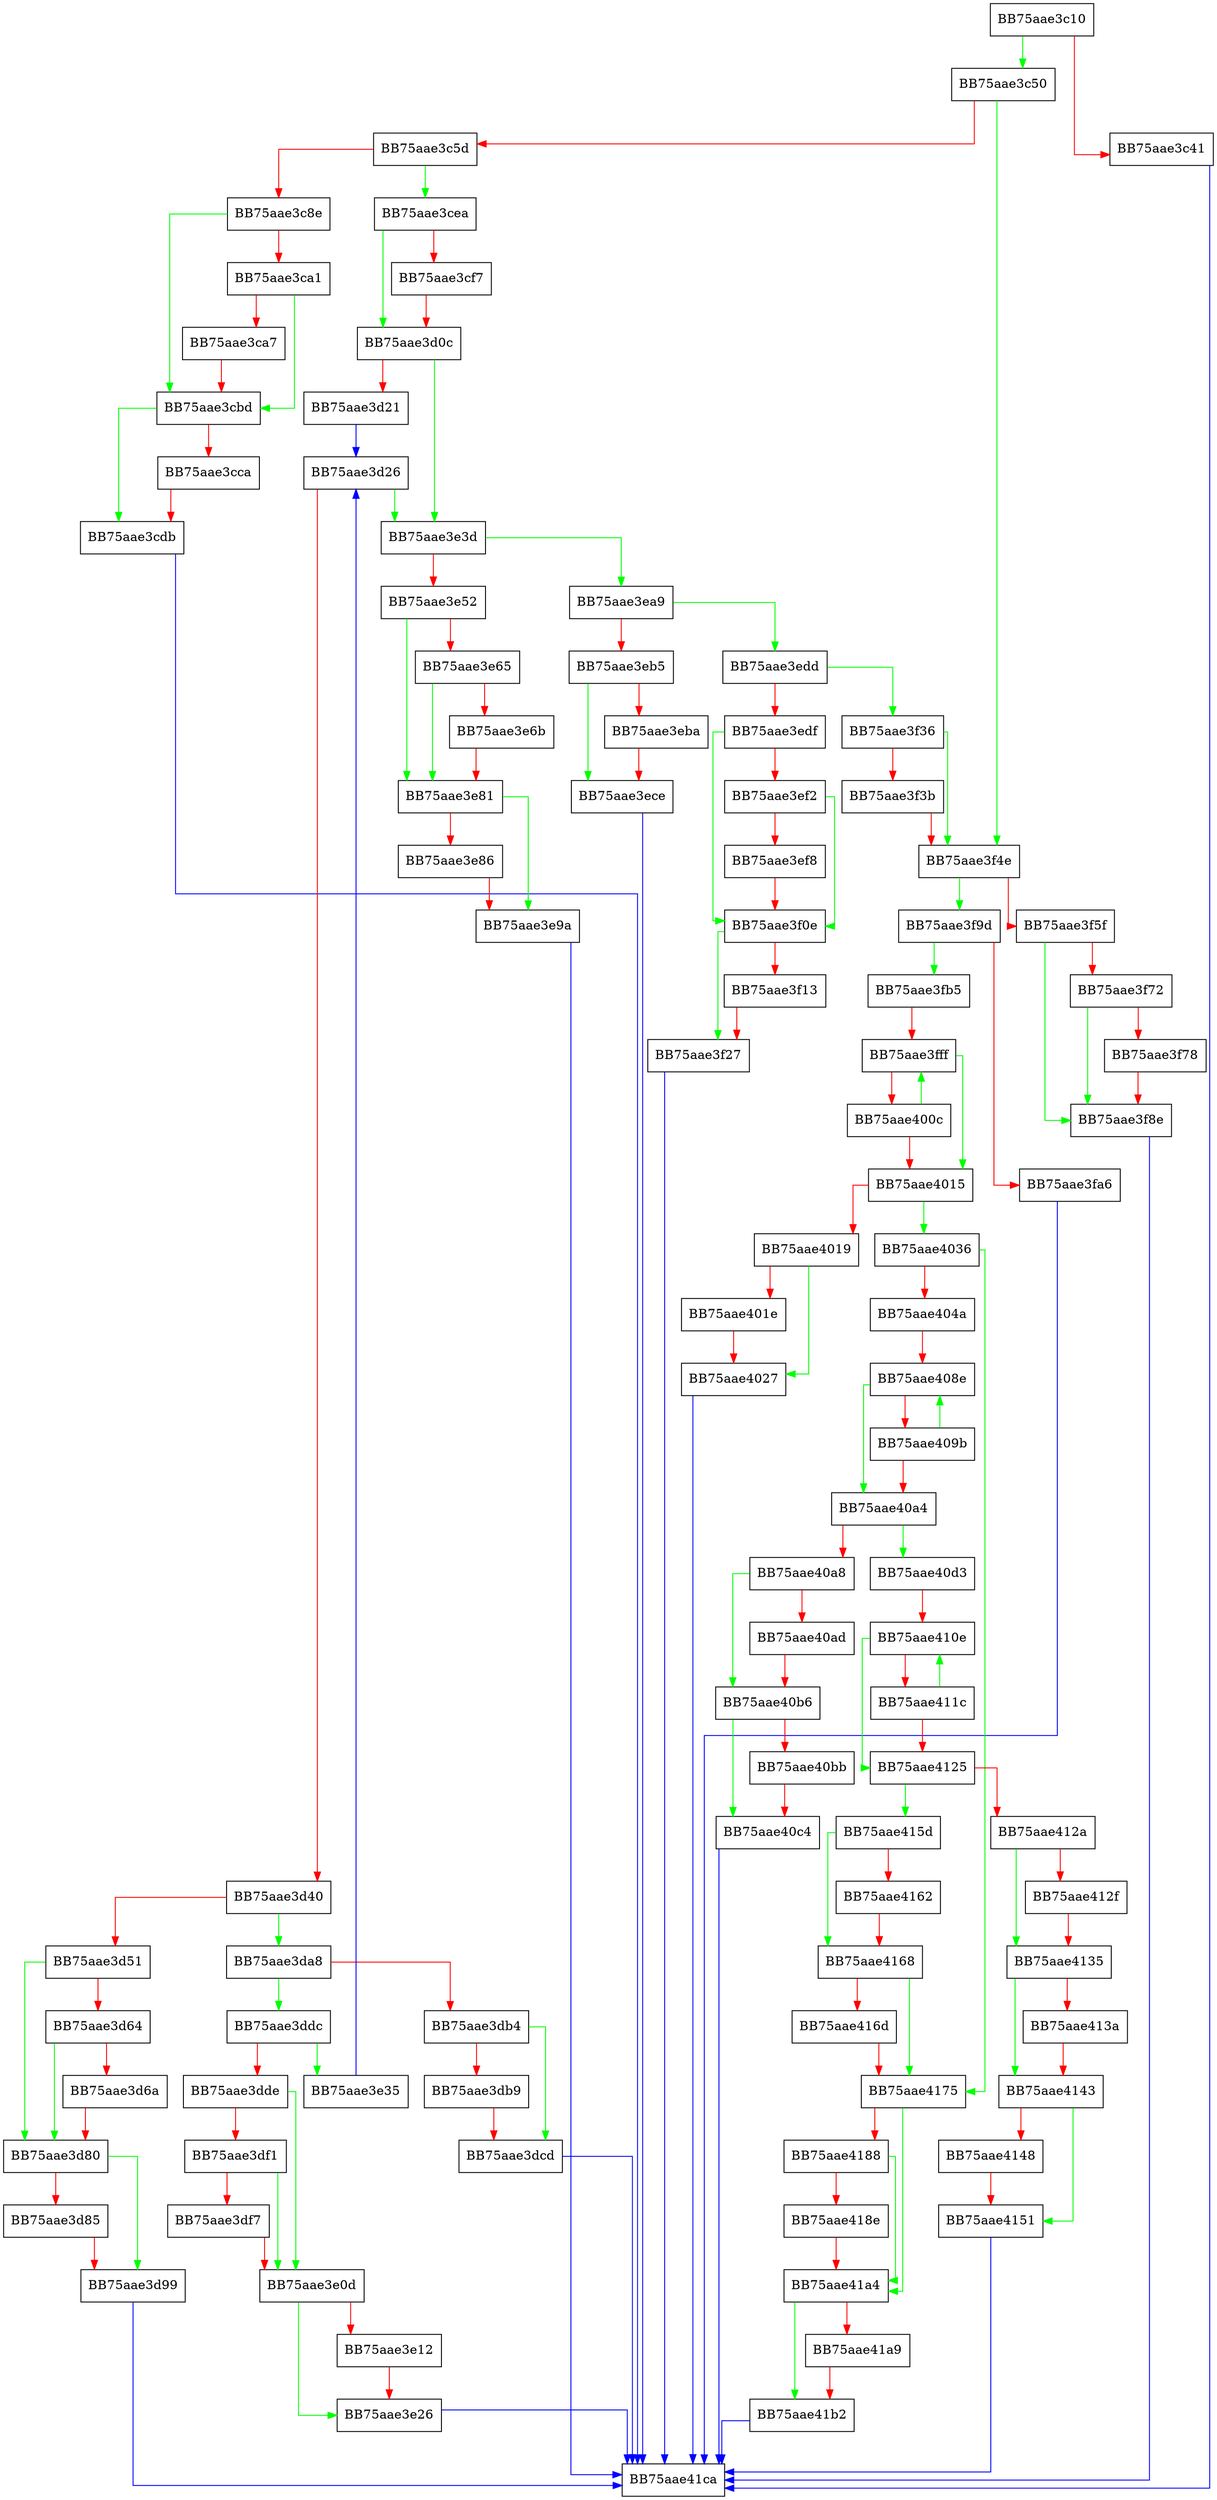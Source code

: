 digraph FpChainIsTrusted {
  node [shape="box"];
  graph [splines=ortho];
  BB75aae3c10 -> BB75aae3c50 [color="green"];
  BB75aae3c10 -> BB75aae3c41 [color="red"];
  BB75aae3c41 -> BB75aae41ca [color="blue"];
  BB75aae3c50 -> BB75aae3f4e [color="green"];
  BB75aae3c50 -> BB75aae3c5d [color="red"];
  BB75aae3c5d -> BB75aae3cea [color="green"];
  BB75aae3c5d -> BB75aae3c8e [color="red"];
  BB75aae3c8e -> BB75aae3cbd [color="green"];
  BB75aae3c8e -> BB75aae3ca1 [color="red"];
  BB75aae3ca1 -> BB75aae3cbd [color="green"];
  BB75aae3ca1 -> BB75aae3ca7 [color="red"];
  BB75aae3ca7 -> BB75aae3cbd [color="red"];
  BB75aae3cbd -> BB75aae3cdb [color="green"];
  BB75aae3cbd -> BB75aae3cca [color="red"];
  BB75aae3cca -> BB75aae3cdb [color="red"];
  BB75aae3cdb -> BB75aae41ca [color="blue"];
  BB75aae3cea -> BB75aae3d0c [color="green"];
  BB75aae3cea -> BB75aae3cf7 [color="red"];
  BB75aae3cf7 -> BB75aae3d0c [color="red"];
  BB75aae3d0c -> BB75aae3e3d [color="green"];
  BB75aae3d0c -> BB75aae3d21 [color="red"];
  BB75aae3d21 -> BB75aae3d26 [color="blue"];
  BB75aae3d26 -> BB75aae3e3d [color="green"];
  BB75aae3d26 -> BB75aae3d40 [color="red"];
  BB75aae3d40 -> BB75aae3da8 [color="green"];
  BB75aae3d40 -> BB75aae3d51 [color="red"];
  BB75aae3d51 -> BB75aae3d80 [color="green"];
  BB75aae3d51 -> BB75aae3d64 [color="red"];
  BB75aae3d64 -> BB75aae3d80 [color="green"];
  BB75aae3d64 -> BB75aae3d6a [color="red"];
  BB75aae3d6a -> BB75aae3d80 [color="red"];
  BB75aae3d80 -> BB75aae3d99 [color="green"];
  BB75aae3d80 -> BB75aae3d85 [color="red"];
  BB75aae3d85 -> BB75aae3d99 [color="red"];
  BB75aae3d99 -> BB75aae41ca [color="blue"];
  BB75aae3da8 -> BB75aae3ddc [color="green"];
  BB75aae3da8 -> BB75aae3db4 [color="red"];
  BB75aae3db4 -> BB75aae3dcd [color="green"];
  BB75aae3db4 -> BB75aae3db9 [color="red"];
  BB75aae3db9 -> BB75aae3dcd [color="red"];
  BB75aae3dcd -> BB75aae41ca [color="blue"];
  BB75aae3ddc -> BB75aae3e35 [color="green"];
  BB75aae3ddc -> BB75aae3dde [color="red"];
  BB75aae3dde -> BB75aae3e0d [color="green"];
  BB75aae3dde -> BB75aae3df1 [color="red"];
  BB75aae3df1 -> BB75aae3e0d [color="green"];
  BB75aae3df1 -> BB75aae3df7 [color="red"];
  BB75aae3df7 -> BB75aae3e0d [color="red"];
  BB75aae3e0d -> BB75aae3e26 [color="green"];
  BB75aae3e0d -> BB75aae3e12 [color="red"];
  BB75aae3e12 -> BB75aae3e26 [color="red"];
  BB75aae3e26 -> BB75aae41ca [color="blue"];
  BB75aae3e35 -> BB75aae3d26 [color="blue"];
  BB75aae3e3d -> BB75aae3ea9 [color="green"];
  BB75aae3e3d -> BB75aae3e52 [color="red"];
  BB75aae3e52 -> BB75aae3e81 [color="green"];
  BB75aae3e52 -> BB75aae3e65 [color="red"];
  BB75aae3e65 -> BB75aae3e81 [color="green"];
  BB75aae3e65 -> BB75aae3e6b [color="red"];
  BB75aae3e6b -> BB75aae3e81 [color="red"];
  BB75aae3e81 -> BB75aae3e9a [color="green"];
  BB75aae3e81 -> BB75aae3e86 [color="red"];
  BB75aae3e86 -> BB75aae3e9a [color="red"];
  BB75aae3e9a -> BB75aae41ca [color="blue"];
  BB75aae3ea9 -> BB75aae3edd [color="green"];
  BB75aae3ea9 -> BB75aae3eb5 [color="red"];
  BB75aae3eb5 -> BB75aae3ece [color="green"];
  BB75aae3eb5 -> BB75aae3eba [color="red"];
  BB75aae3eba -> BB75aae3ece [color="red"];
  BB75aae3ece -> BB75aae41ca [color="blue"];
  BB75aae3edd -> BB75aae3f36 [color="green"];
  BB75aae3edd -> BB75aae3edf [color="red"];
  BB75aae3edf -> BB75aae3f0e [color="green"];
  BB75aae3edf -> BB75aae3ef2 [color="red"];
  BB75aae3ef2 -> BB75aae3f0e [color="green"];
  BB75aae3ef2 -> BB75aae3ef8 [color="red"];
  BB75aae3ef8 -> BB75aae3f0e [color="red"];
  BB75aae3f0e -> BB75aae3f27 [color="green"];
  BB75aae3f0e -> BB75aae3f13 [color="red"];
  BB75aae3f13 -> BB75aae3f27 [color="red"];
  BB75aae3f27 -> BB75aae41ca [color="blue"];
  BB75aae3f36 -> BB75aae3f4e [color="green"];
  BB75aae3f36 -> BB75aae3f3b [color="red"];
  BB75aae3f3b -> BB75aae3f4e [color="red"];
  BB75aae3f4e -> BB75aae3f9d [color="green"];
  BB75aae3f4e -> BB75aae3f5f [color="red"];
  BB75aae3f5f -> BB75aae3f8e [color="green"];
  BB75aae3f5f -> BB75aae3f72 [color="red"];
  BB75aae3f72 -> BB75aae3f8e [color="green"];
  BB75aae3f72 -> BB75aae3f78 [color="red"];
  BB75aae3f78 -> BB75aae3f8e [color="red"];
  BB75aae3f8e -> BB75aae41ca [color="blue"];
  BB75aae3f9d -> BB75aae3fb5 [color="green"];
  BB75aae3f9d -> BB75aae3fa6 [color="red"];
  BB75aae3fa6 -> BB75aae41ca [color="blue"];
  BB75aae3fb5 -> BB75aae3fff [color="red"];
  BB75aae3fff -> BB75aae4015 [color="green"];
  BB75aae3fff -> BB75aae400c [color="red"];
  BB75aae400c -> BB75aae3fff [color="green"];
  BB75aae400c -> BB75aae4015 [color="red"];
  BB75aae4015 -> BB75aae4036 [color="green"];
  BB75aae4015 -> BB75aae4019 [color="red"];
  BB75aae4019 -> BB75aae4027 [color="green"];
  BB75aae4019 -> BB75aae401e [color="red"];
  BB75aae401e -> BB75aae4027 [color="red"];
  BB75aae4027 -> BB75aae41ca [color="blue"];
  BB75aae4036 -> BB75aae4175 [color="green"];
  BB75aae4036 -> BB75aae404a [color="red"];
  BB75aae404a -> BB75aae408e [color="red"];
  BB75aae408e -> BB75aae40a4 [color="green"];
  BB75aae408e -> BB75aae409b [color="red"];
  BB75aae409b -> BB75aae408e [color="green"];
  BB75aae409b -> BB75aae40a4 [color="red"];
  BB75aae40a4 -> BB75aae40d3 [color="green"];
  BB75aae40a4 -> BB75aae40a8 [color="red"];
  BB75aae40a8 -> BB75aae40b6 [color="green"];
  BB75aae40a8 -> BB75aae40ad [color="red"];
  BB75aae40ad -> BB75aae40b6 [color="red"];
  BB75aae40b6 -> BB75aae40c4 [color="green"];
  BB75aae40b6 -> BB75aae40bb [color="red"];
  BB75aae40bb -> BB75aae40c4 [color="red"];
  BB75aae40c4 -> BB75aae41ca [color="blue"];
  BB75aae40d3 -> BB75aae410e [color="red"];
  BB75aae410e -> BB75aae4125 [color="green"];
  BB75aae410e -> BB75aae411c [color="red"];
  BB75aae411c -> BB75aae410e [color="green"];
  BB75aae411c -> BB75aae4125 [color="red"];
  BB75aae4125 -> BB75aae415d [color="green"];
  BB75aae4125 -> BB75aae412a [color="red"];
  BB75aae412a -> BB75aae4135 [color="green"];
  BB75aae412a -> BB75aae412f [color="red"];
  BB75aae412f -> BB75aae4135 [color="red"];
  BB75aae4135 -> BB75aae4143 [color="green"];
  BB75aae4135 -> BB75aae413a [color="red"];
  BB75aae413a -> BB75aae4143 [color="red"];
  BB75aae4143 -> BB75aae4151 [color="green"];
  BB75aae4143 -> BB75aae4148 [color="red"];
  BB75aae4148 -> BB75aae4151 [color="red"];
  BB75aae4151 -> BB75aae41ca [color="blue"];
  BB75aae415d -> BB75aae4168 [color="green"];
  BB75aae415d -> BB75aae4162 [color="red"];
  BB75aae4162 -> BB75aae4168 [color="red"];
  BB75aae4168 -> BB75aae4175 [color="green"];
  BB75aae4168 -> BB75aae416d [color="red"];
  BB75aae416d -> BB75aae4175 [color="red"];
  BB75aae4175 -> BB75aae41a4 [color="green"];
  BB75aae4175 -> BB75aae4188 [color="red"];
  BB75aae4188 -> BB75aae41a4 [color="green"];
  BB75aae4188 -> BB75aae418e [color="red"];
  BB75aae418e -> BB75aae41a4 [color="red"];
  BB75aae41a4 -> BB75aae41b2 [color="green"];
  BB75aae41a4 -> BB75aae41a9 [color="red"];
  BB75aae41a9 -> BB75aae41b2 [color="red"];
  BB75aae41b2 -> BB75aae41ca [color="blue"];
}